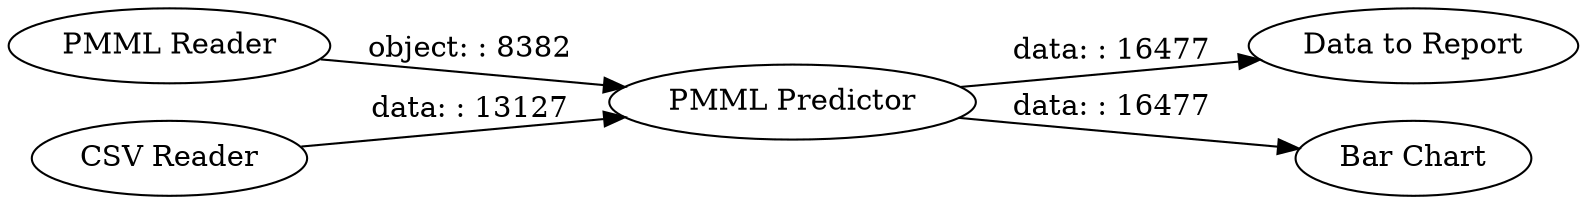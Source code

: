 digraph {
	"-1497489178704527718_4" [label="Data to Report"]
	"-1497489178704527718_5" [label="Bar Chart"]
	"-1497489178704527718_3" [label="PMML Predictor"]
	"-1497489178704527718_2" [label="PMML Reader"]
	"-1497489178704527718_1" [label="CSV Reader"]
	"-1497489178704527718_3" -> "-1497489178704527718_5" [label="data: : 16477"]
	"-1497489178704527718_2" -> "-1497489178704527718_3" [label="object: : 8382"]
	"-1497489178704527718_1" -> "-1497489178704527718_3" [label="data: : 13127"]
	"-1497489178704527718_3" -> "-1497489178704527718_4" [label="data: : 16477"]
	rankdir=LR
}
